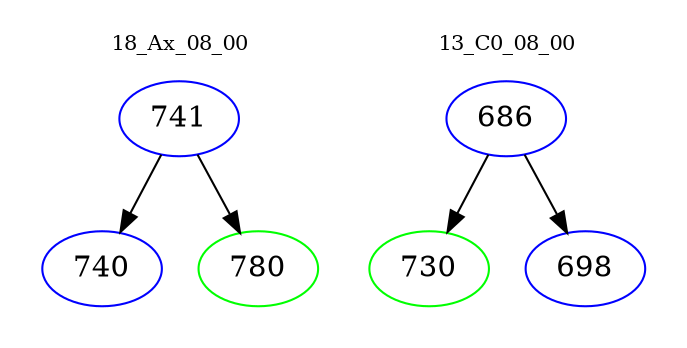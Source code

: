 digraph{
subgraph cluster_0 {
color = white
label = "18_Ax_08_00";
fontsize=10;
T0_741 [label="741", color="blue"]
T0_741 -> T0_740 [color="black"]
T0_740 [label="740", color="blue"]
T0_741 -> T0_780 [color="black"]
T0_780 [label="780", color="green"]
}
subgraph cluster_1 {
color = white
label = "13_C0_08_00";
fontsize=10;
T1_686 [label="686", color="blue"]
T1_686 -> T1_730 [color="black"]
T1_730 [label="730", color="green"]
T1_686 -> T1_698 [color="black"]
T1_698 [label="698", color="blue"]
}
}
